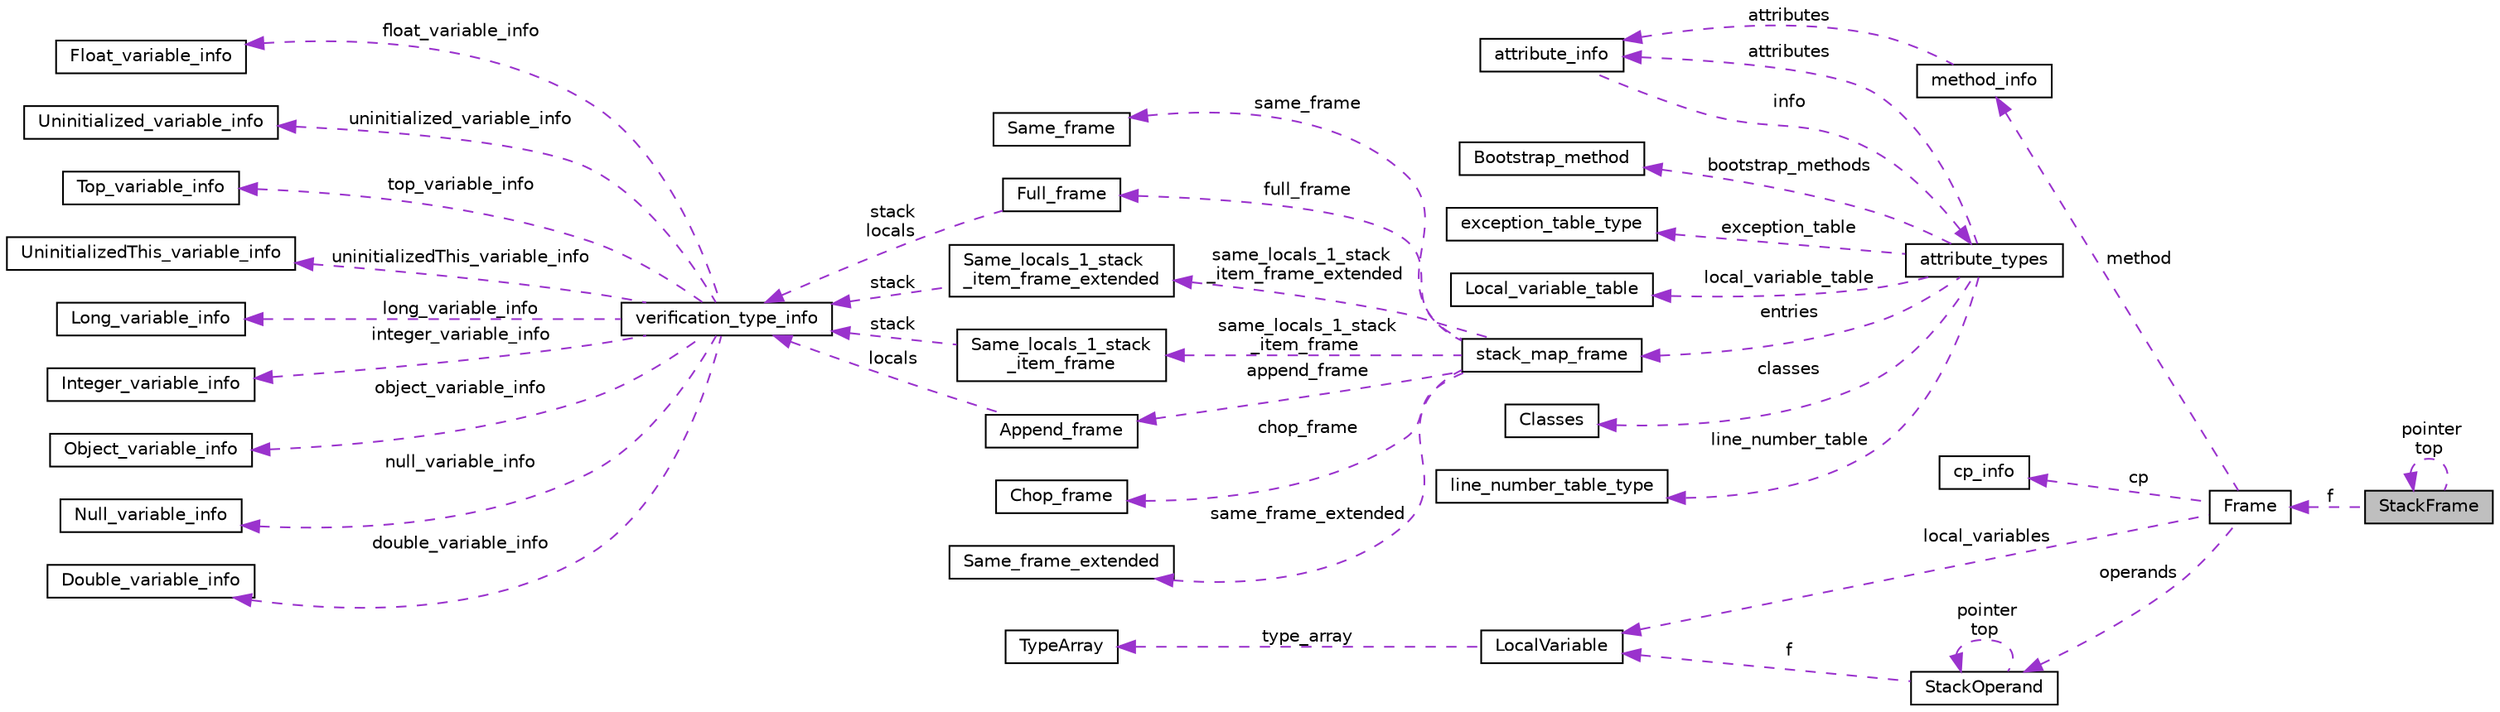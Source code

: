 digraph "StackFrame"
{
  edge [fontname="Helvetica",fontsize="10",labelfontname="Helvetica",labelfontsize="10"];
  node [fontname="Helvetica",fontsize="10",shape=record];
  rankdir="LR";
  Node1 [label="StackFrame",height=0.2,width=0.4,color="black", fillcolor="grey75", style="filled", fontcolor="black"];
  Node2 -> Node1 [dir="back",color="darkorchid3",fontsize="10",style="dashed",label=" f" ];
  Node2 [label="Frame",height=0.2,width=0.4,color="black", fillcolor="white", style="filled",URL="$structFrame.html"];
  Node3 -> Node2 [dir="back",color="darkorchid3",fontsize="10",style="dashed",label=" method" ];
  Node3 [label="method_info",height=0.2,width=0.4,color="black", fillcolor="white", style="filled",URL="$structmethod__info.html"];
  Node4 -> Node3 [dir="back",color="darkorchid3",fontsize="10",style="dashed",label=" attributes" ];
  Node4 [label="attribute_info",height=0.2,width=0.4,color="black", fillcolor="white", style="filled",URL="$structattribute__info.html"];
  Node5 -> Node4 [dir="back",color="darkorchid3",fontsize="10",style="dashed",label=" info" ];
  Node5 [label="attribute_types",height=0.2,width=0.4,color="black", fillcolor="white", style="filled",URL="$unionattribute__types.html"];
  Node6 -> Node5 [dir="back",color="darkorchid3",fontsize="10",style="dashed",label=" bootstrap_methods" ];
  Node6 [label="Bootstrap_method",height=0.2,width=0.4,color="black", fillcolor="white", style="filled",URL="$structBootstrap__method.html"];
  Node7 -> Node5 [dir="back",color="darkorchid3",fontsize="10",style="dashed",label=" exception_table" ];
  Node7 [label="exception_table_type",height=0.2,width=0.4,color="black", fillcolor="white", style="filled",URL="$structexception__table__type.html"];
  Node8 -> Node5 [dir="back",color="darkorchid3",fontsize="10",style="dashed",label=" local_variable_table" ];
  Node8 [label="Local_variable_table",height=0.2,width=0.4,color="black", fillcolor="white", style="filled",URL="$structLocal__variable__table.html"];
  Node9 -> Node5 [dir="back",color="darkorchid3",fontsize="10",style="dashed",label=" entries" ];
  Node9 [label="stack_map_frame",height=0.2,width=0.4,color="black", fillcolor="white", style="filled",URL="$structstack__map__frame.html"];
  Node10 -> Node9 [dir="back",color="darkorchid3",fontsize="10",style="dashed",label=" same_frame" ];
  Node10 [label="Same_frame",height=0.2,width=0.4,color="black", fillcolor="white", style="filled",URL="$structSame__frame.html"];
  Node11 -> Node9 [dir="back",color="darkorchid3",fontsize="10",style="dashed",label=" full_frame" ];
  Node11 [label="Full_frame",height=0.2,width=0.4,color="black", fillcolor="white", style="filled",URL="$structFull__frame.html"];
  Node12 -> Node11 [dir="back",color="darkorchid3",fontsize="10",style="dashed",label=" stack\nlocals" ];
  Node12 [label="verification_type_info",height=0.2,width=0.4,color="black", fillcolor="white", style="filled",URL="$structverification__type__info.html"];
  Node13 -> Node12 [dir="back",color="darkorchid3",fontsize="10",style="dashed",label=" float_variable_info" ];
  Node13 [label="Float_variable_info",height=0.2,width=0.4,color="black", fillcolor="white", style="filled",URL="$structFloat__variable__info.html"];
  Node14 -> Node12 [dir="back",color="darkorchid3",fontsize="10",style="dashed",label=" uninitialized_variable_info" ];
  Node14 [label="Uninitialized_variable_info",height=0.2,width=0.4,color="black", fillcolor="white", style="filled",URL="$structUninitialized__variable__info.html"];
  Node15 -> Node12 [dir="back",color="darkorchid3",fontsize="10",style="dashed",label=" top_variable_info" ];
  Node15 [label="Top_variable_info",height=0.2,width=0.4,color="black", fillcolor="white", style="filled",URL="$structTop__variable__info.html"];
  Node16 -> Node12 [dir="back",color="darkorchid3",fontsize="10",style="dashed",label=" uninitializedThis_variable_info" ];
  Node16 [label="UninitializedThis_variable_info",height=0.2,width=0.4,color="black", fillcolor="white", style="filled",URL="$structUninitializedThis__variable__info.html"];
  Node17 -> Node12 [dir="back",color="darkorchid3",fontsize="10",style="dashed",label=" long_variable_info" ];
  Node17 [label="Long_variable_info",height=0.2,width=0.4,color="black", fillcolor="white", style="filled",URL="$structLong__variable__info.html"];
  Node18 -> Node12 [dir="back",color="darkorchid3",fontsize="10",style="dashed",label=" integer_variable_info" ];
  Node18 [label="Integer_variable_info",height=0.2,width=0.4,color="black", fillcolor="white", style="filled",URL="$structInteger__variable__info.html"];
  Node19 -> Node12 [dir="back",color="darkorchid3",fontsize="10",style="dashed",label=" object_variable_info" ];
  Node19 [label="Object_variable_info",height=0.2,width=0.4,color="black", fillcolor="white", style="filled",URL="$structObject__variable__info.html"];
  Node20 -> Node12 [dir="back",color="darkorchid3",fontsize="10",style="dashed",label=" null_variable_info" ];
  Node20 [label="Null_variable_info",height=0.2,width=0.4,color="black", fillcolor="white", style="filled",URL="$structNull__variable__info.html"];
  Node21 -> Node12 [dir="back",color="darkorchid3",fontsize="10",style="dashed",label=" double_variable_info" ];
  Node21 [label="Double_variable_info",height=0.2,width=0.4,color="black", fillcolor="white", style="filled",URL="$structDouble__variable__info.html"];
  Node22 -> Node9 [dir="back",color="darkorchid3",fontsize="10",style="dashed",label=" chop_frame" ];
  Node22 [label="Chop_frame",height=0.2,width=0.4,color="black", fillcolor="white", style="filled",URL="$structChop__frame.html"];
  Node23 -> Node9 [dir="back",color="darkorchid3",fontsize="10",style="dashed",label=" same_locals_1_stack\l_item_frame_extended" ];
  Node23 [label="Same_locals_1_stack\l_item_frame_extended",height=0.2,width=0.4,color="black", fillcolor="white", style="filled",URL="$structSame__locals__1__stack__item__frame__extended.html"];
  Node12 -> Node23 [dir="back",color="darkorchid3",fontsize="10",style="dashed",label=" stack" ];
  Node24 -> Node9 [dir="back",color="darkorchid3",fontsize="10",style="dashed",label=" same_locals_1_stack\l_item_frame" ];
  Node24 [label="Same_locals_1_stack\l_item_frame",height=0.2,width=0.4,color="black", fillcolor="white", style="filled",URL="$structSame__locals__1__stack__item__frame.html"];
  Node12 -> Node24 [dir="back",color="darkorchid3",fontsize="10",style="dashed",label=" stack" ];
  Node25 -> Node9 [dir="back",color="darkorchid3",fontsize="10",style="dashed",label=" append_frame" ];
  Node25 [label="Append_frame",height=0.2,width=0.4,color="black", fillcolor="white", style="filled",URL="$structAppend__frame.html"];
  Node12 -> Node25 [dir="back",color="darkorchid3",fontsize="10",style="dashed",label=" locals" ];
  Node26 -> Node9 [dir="back",color="darkorchid3",fontsize="10",style="dashed",label=" same_frame_extended" ];
  Node26 [label="Same_frame_extended",height=0.2,width=0.4,color="black", fillcolor="white", style="filled",URL="$structSame__frame__extended.html"];
  Node27 -> Node5 [dir="back",color="darkorchid3",fontsize="10",style="dashed",label=" classes" ];
  Node27 [label="Classes",height=0.2,width=0.4,color="black", fillcolor="white", style="filled",URL="$structClasses.html"];
  Node4 -> Node5 [dir="back",color="darkorchid3",fontsize="10",style="dashed",label=" attributes" ];
  Node28 -> Node5 [dir="back",color="darkorchid3",fontsize="10",style="dashed",label=" line_number_table" ];
  Node28 [label="line_number_table_type",height=0.2,width=0.4,color="black", fillcolor="white", style="filled",URL="$structline__number__table__type.html"];
  Node29 -> Node2 [dir="back",color="darkorchid3",fontsize="10",style="dashed",label=" cp" ];
  Node29 [label="cp_info",height=0.2,width=0.4,color="black", fillcolor="white", style="filled",URL="$structcp__info.html"];
  Node30 -> Node2 [dir="back",color="darkorchid3",fontsize="10",style="dashed",label=" local_variables" ];
  Node30 [label="LocalVariable",height=0.2,width=0.4,color="black", fillcolor="white", style="filled",URL="$structLocalVariable.html"];
  Node31 -> Node30 [dir="back",color="darkorchid3",fontsize="10",style="dashed",label=" type_array" ];
  Node31 [label="TypeArray",height=0.2,width=0.4,color="black", fillcolor="white", style="filled",URL="$structTypeArray.html"];
  Node32 -> Node2 [dir="back",color="darkorchid3",fontsize="10",style="dashed",label=" operands" ];
  Node32 [label="StackOperand",height=0.2,width=0.4,color="black", fillcolor="white", style="filled",URL="$structStackOperand.html"];
  Node30 -> Node32 [dir="back",color="darkorchid3",fontsize="10",style="dashed",label=" f" ];
  Node32 -> Node32 [dir="back",color="darkorchid3",fontsize="10",style="dashed",label=" pointer\ntop" ];
  Node1 -> Node1 [dir="back",color="darkorchid3",fontsize="10",style="dashed",label=" pointer\ntop" ];
}

